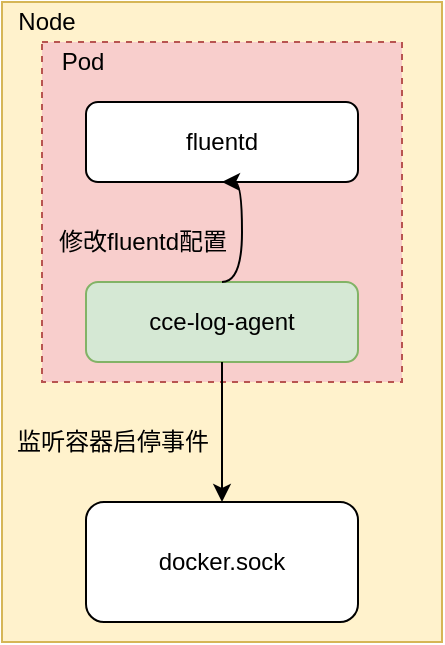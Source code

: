 <mxfile version="14.2.9" type="github">
  <diagram id="6sNNPAAWcECSrXoV6YHF" name="Page-1">
    <mxGraphModel dx="1426" dy="803" grid="1" gridSize="10" guides="1" tooltips="1" connect="1" arrows="1" fold="1" page="1" pageScale="1" pageWidth="827" pageHeight="1169" math="0" shadow="0">
      <root>
        <mxCell id="0" />
        <mxCell id="1" parent="0" />
        <mxCell id="X6byX1UcMIF1LF-ZOXZZ-3" value="" style="rounded=0;whiteSpace=wrap;html=1;fillColor=#fff2cc;strokeColor=#d6b656;" vertex="1" parent="1">
          <mxGeometry x="250" y="190" width="220" height="320" as="geometry" />
        </mxCell>
        <mxCell id="X6byX1UcMIF1LF-ZOXZZ-7" value="docker.sock" style="rounded=1;whiteSpace=wrap;html=1;" vertex="1" parent="1">
          <mxGeometry x="292" y="440" width="136" height="60" as="geometry" />
        </mxCell>
        <mxCell id="X6byX1UcMIF1LF-ZOXZZ-8" value="" style="rounded=0;whiteSpace=wrap;html=1;dashed=1;fillColor=#f8cecc;strokeColor=#b85450;" vertex="1" parent="1">
          <mxGeometry x="270" y="210" width="180" height="170" as="geometry" />
        </mxCell>
        <mxCell id="X6byX1UcMIF1LF-ZOXZZ-4" value="fluentd" style="rounded=1;whiteSpace=wrap;html=1;" vertex="1" parent="1">
          <mxGeometry x="292" y="240" width="136" height="40" as="geometry" />
        </mxCell>
        <mxCell id="X6byX1UcMIF1LF-ZOXZZ-6" value="cce-log-agent" style="rounded=1;whiteSpace=wrap;html=1;fillColor=#d5e8d4;strokeColor=#82b366;" vertex="1" parent="1">
          <mxGeometry x="292" y="330" width="136" height="40" as="geometry" />
        </mxCell>
        <mxCell id="X6byX1UcMIF1LF-ZOXZZ-9" value="" style="endArrow=classic;html=1;exitX=0.5;exitY=0;exitDx=0;exitDy=0;entryX=0.5;entryY=1;entryDx=0;entryDy=0;edgeStyle=orthogonalEdgeStyle;curved=1;" edge="1" parent="1" source="X6byX1UcMIF1LF-ZOXZZ-6" target="X6byX1UcMIF1LF-ZOXZZ-4">
          <mxGeometry width="50" height="50" relative="1" as="geometry">
            <mxPoint x="390" y="440" as="sourcePoint" />
            <mxPoint x="440" y="390" as="targetPoint" />
            <Array as="points">
              <mxPoint x="370" y="330" />
              <mxPoint x="370" y="280" />
            </Array>
          </mxGeometry>
        </mxCell>
        <mxCell id="X6byX1UcMIF1LF-ZOXZZ-10" value="修改fluentd配置" style="text;html=1;align=center;verticalAlign=middle;resizable=0;points=[];autosize=1;" vertex="1" parent="1">
          <mxGeometry x="270" y="300" width="100" height="20" as="geometry" />
        </mxCell>
        <mxCell id="X6byX1UcMIF1LF-ZOXZZ-11" value="Pod" style="text;html=1;align=center;verticalAlign=middle;resizable=0;points=[];autosize=1;" vertex="1" parent="1">
          <mxGeometry x="270" y="210" width="40" height="20" as="geometry" />
        </mxCell>
        <mxCell id="X6byX1UcMIF1LF-ZOXZZ-12" value="Node" style="text;html=1;align=center;verticalAlign=middle;resizable=0;points=[];autosize=1;" vertex="1" parent="1">
          <mxGeometry x="252" y="190" width="40" height="20" as="geometry" />
        </mxCell>
        <mxCell id="X6byX1UcMIF1LF-ZOXZZ-13" value="监听容器启停事件" style="text;html=1;align=center;verticalAlign=middle;resizable=0;points=[];autosize=1;" vertex="1" parent="1">
          <mxGeometry x="250" y="400" width="110" height="20" as="geometry" />
        </mxCell>
        <mxCell id="X6byX1UcMIF1LF-ZOXZZ-14" value="" style="endArrow=classic;html=1;exitX=0.5;exitY=1;exitDx=0;exitDy=0;entryX=0.5;entryY=0;entryDx=0;entryDy=0;" edge="1" parent="1" source="X6byX1UcMIF1LF-ZOXZZ-6" target="X6byX1UcMIF1LF-ZOXZZ-7">
          <mxGeometry width="50" height="50" relative="1" as="geometry">
            <mxPoint x="390" y="440" as="sourcePoint" />
            <mxPoint x="440" y="390" as="targetPoint" />
          </mxGeometry>
        </mxCell>
      </root>
    </mxGraphModel>
  </diagram>
</mxfile>
